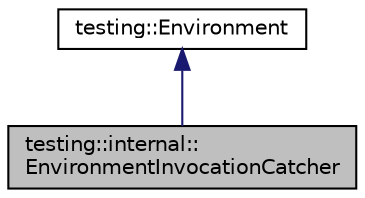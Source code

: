 digraph "testing::internal::EnvironmentInvocationCatcher"
{
  edge [fontname="Helvetica",fontsize="10",labelfontname="Helvetica",labelfontsize="10"];
  node [fontname="Helvetica",fontsize="10",shape=record];
  Node2 [label="testing::internal::\lEnvironmentInvocationCatcher",height=0.2,width=0.4,color="black", fillcolor="grey75", style="filled", fontcolor="black"];
  Node3 -> Node2 [dir="back",color="midnightblue",fontsize="10",style="solid"];
  Node3 [label="testing::Environment",height=0.2,width=0.4,color="black", fillcolor="white", style="filled",URL="$classtesting_1_1Environment.html"];
}
